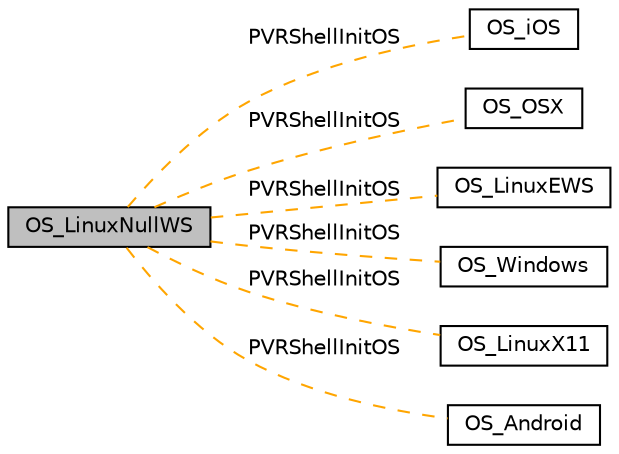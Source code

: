 digraph "OS_LinuxNullWS"
{
  edge [fontname="Helvetica",fontsize="10",labelfontname="Helvetica",labelfontsize="10"];
  node [fontname="Helvetica",fontsize="10",shape=record];
  rankdir=LR;
  Node2 [label="OS_iOS",height=0.2,width=0.4,color="black", fillcolor="white", style="filled",URL="$group___o_s__i_o_s.html",tooltip="Main controller class for iOS apps. "];
  Node5 [label="OS_OSX",height=0.2,width=0.4,color="black", fillcolor="white", style="filled",URL="$group___o_s___o_s_x.html",tooltip="OSX OS. "];
  Node0 [label="OS_LinuxNullWS",height=0.2,width=0.4,color="black", fillcolor="grey75", style="filled", fontcolor="black"];
  Node3 [label="OS_LinuxEWS",height=0.2,width=0.4,color="black", fillcolor="white", style="filled",URL="$group___o_s___linux_e_w_s.html",tooltip="LinuxEWS OS. "];
  Node6 [label="OS_Windows",height=0.2,width=0.4,color="black", fillcolor="white", style="filled",URL="$group___o_s___windows.html",tooltip="Windows OS. "];
  Node4 [label="OS_LinuxX11",height=0.2,width=0.4,color="black", fillcolor="white", style="filled",URL="$group___o_s___linux_x11.html",tooltip="LinuxX11 OS. "];
  Node1 [label="OS_Android",height=0.2,width=0.4,color="black", fillcolor="white", style="filled",URL="$group___o_s___android.html",tooltip="Android OS. "];
  Node0->Node1 [shape=plaintext, label="PVRShellInitOS", color="orange", dir="none", style="dashed"];
  Node0->Node2 [shape=plaintext, label="PVRShellInitOS", color="orange", dir="none", style="dashed"];
  Node0->Node3 [shape=plaintext, label="PVRShellInitOS", color="orange", dir="none", style="dashed"];
  Node0->Node4 [shape=plaintext, label="PVRShellInitOS", color="orange", dir="none", style="dashed"];
  Node0->Node5 [shape=plaintext, label="PVRShellInitOS", color="orange", dir="none", style="dashed"];
  Node0->Node6 [shape=plaintext, label="PVRShellInitOS", color="orange", dir="none", style="dashed"];
}
